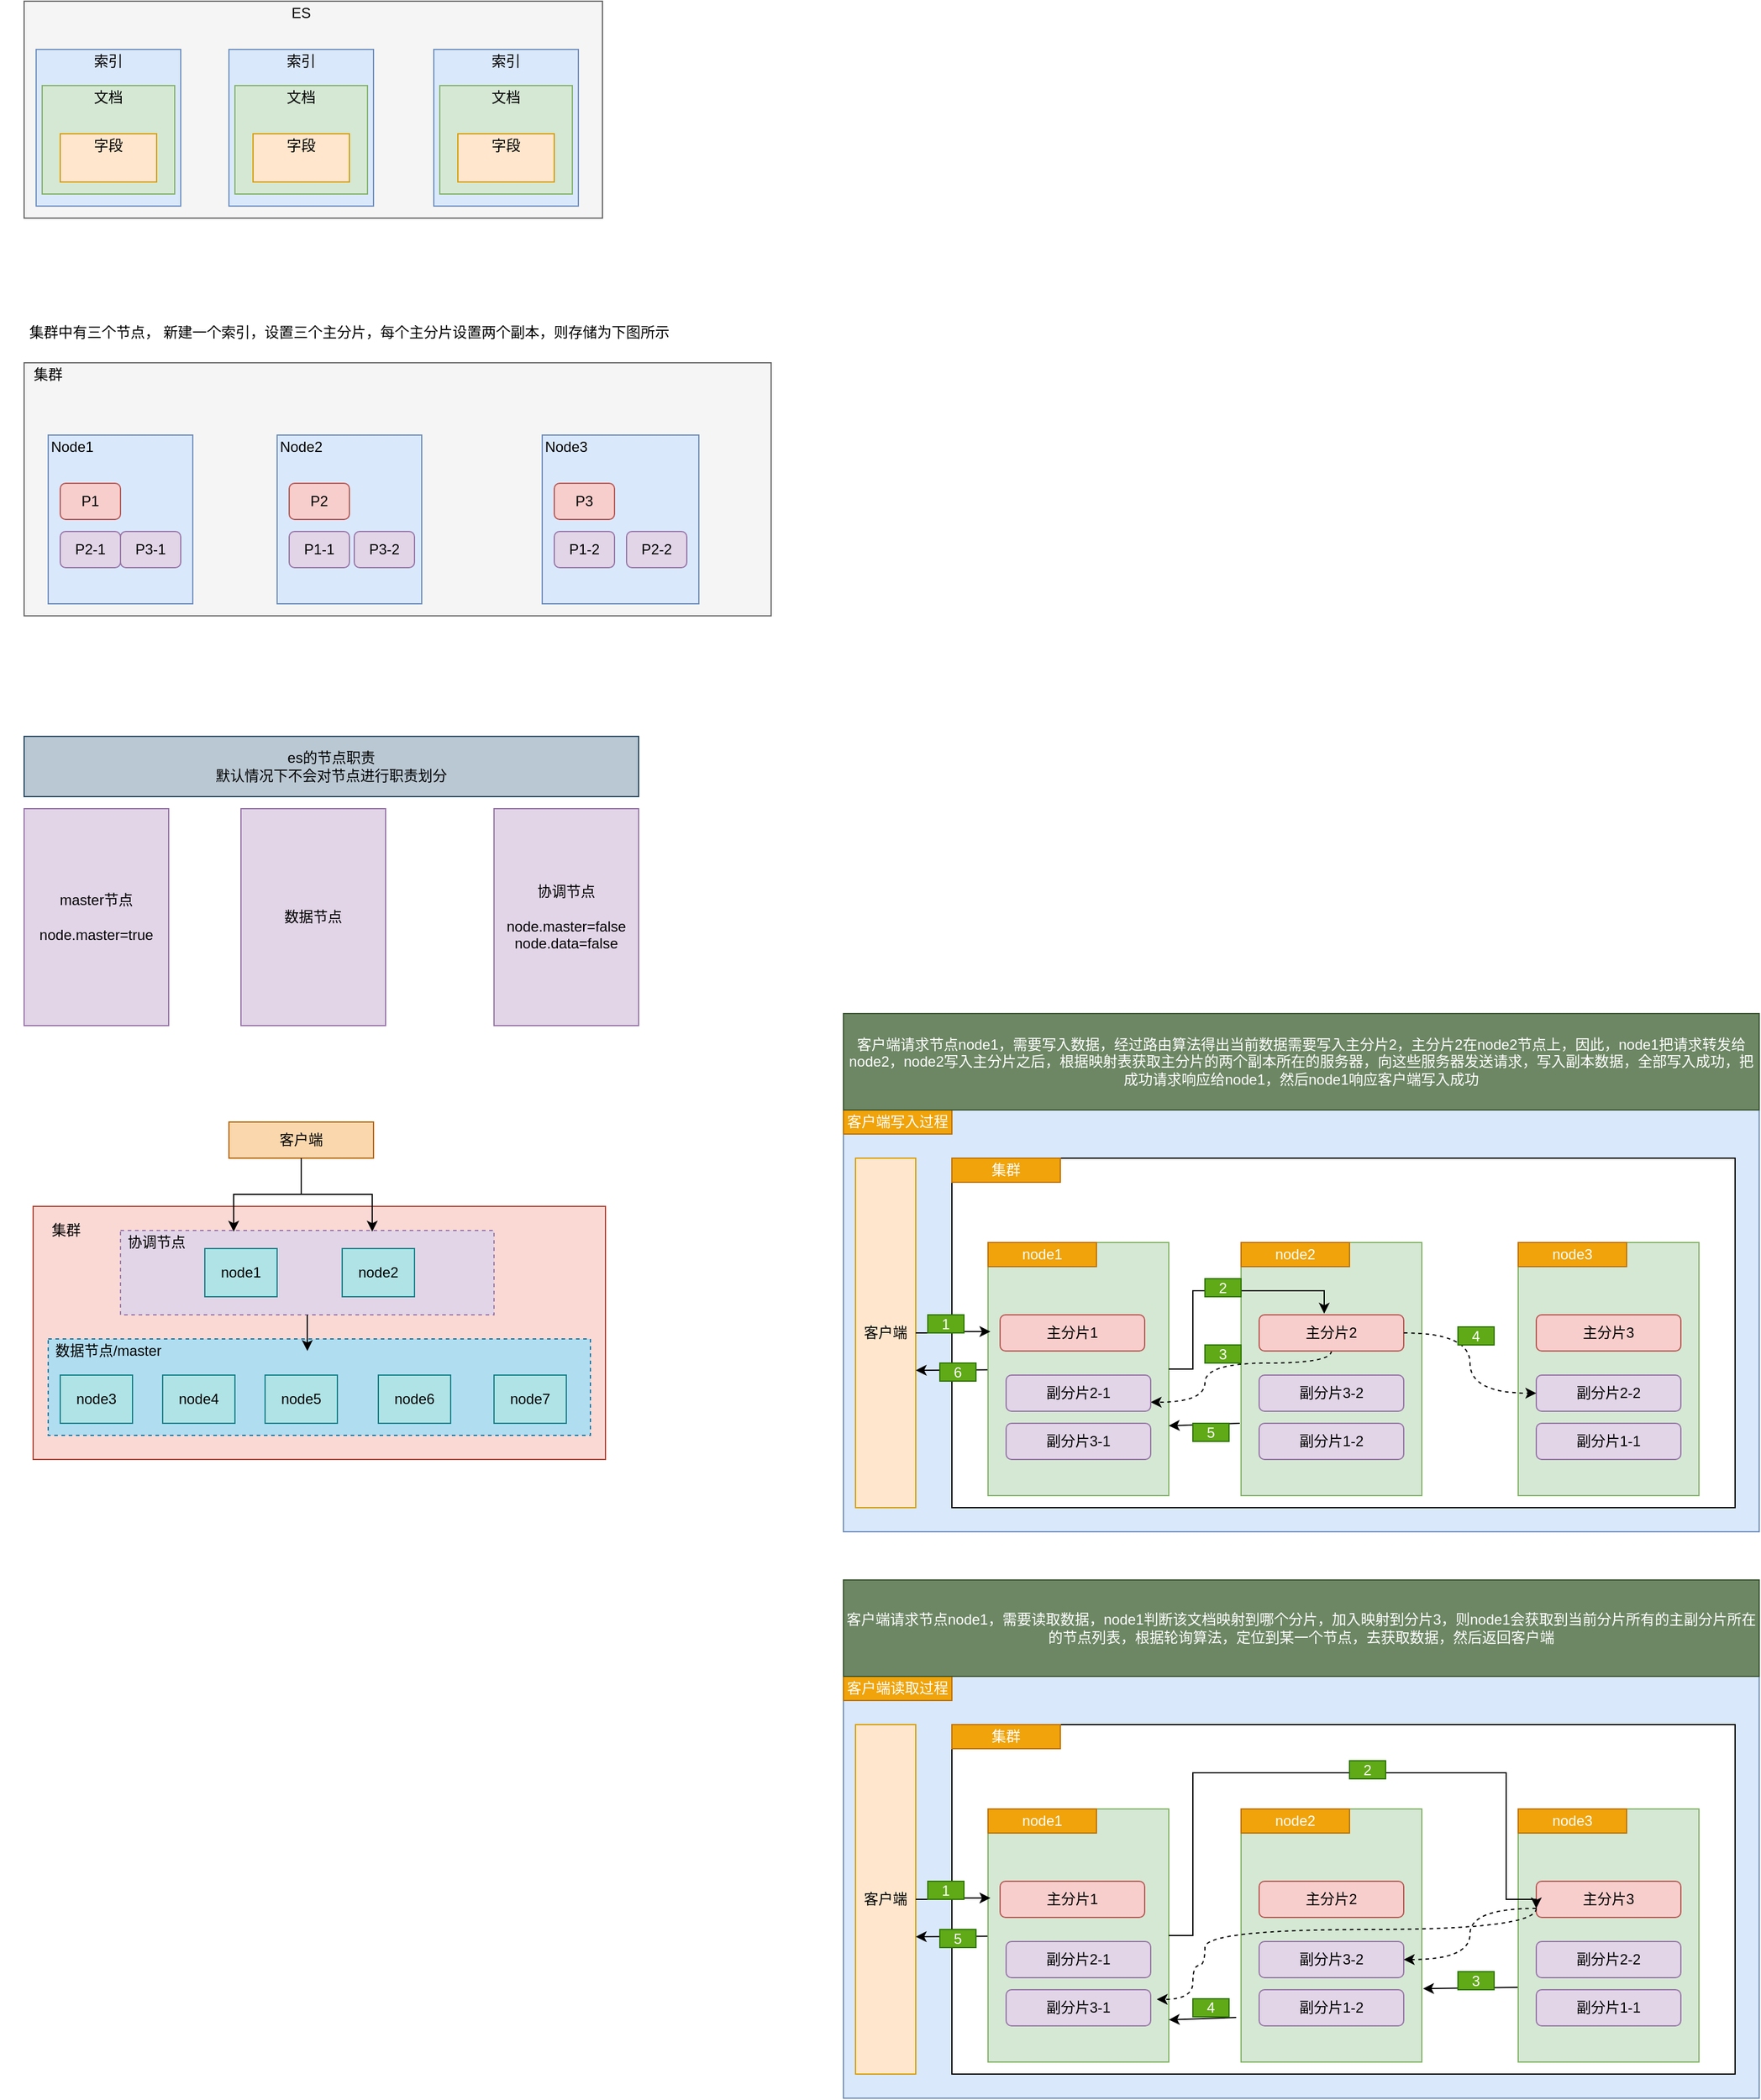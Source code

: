 <mxfile version="13.9.9" type="device"><diagram id="4mwuvF-VbbYOOvB2K9y_" name="第 1 页"><mxGraphModel dx="1086" dy="806" grid="1" gridSize="10" guides="1" tooltips="1" connect="1" arrows="1" fold="1" page="1" pageScale="1" pageWidth="827" pageHeight="1169" math="0" shadow="0"><root><mxCell id="0"/><mxCell id="1" parent="0"/><mxCell id="mHFDXUSQAqG0G6wqk6gS-1" value="" style="rounded=0;whiteSpace=wrap;html=1;fillColor=#f5f5f5;strokeColor=#666666;fontColor=#333333;" parent="1" vertex="1"><mxGeometry x="90" y="240" width="480" height="180" as="geometry"/></mxCell><mxCell id="mHFDXUSQAqG0G6wqk6gS-2" value="ES" style="text;html=1;strokeColor=none;fillColor=none;align=center;verticalAlign=middle;whiteSpace=wrap;rounded=0;" parent="1" vertex="1"><mxGeometry x="300" y="240" width="40" height="20" as="geometry"/></mxCell><mxCell id="mHFDXUSQAqG0G6wqk6gS-3" value="" style="rounded=0;whiteSpace=wrap;html=1;fillColor=#dae8fc;strokeColor=#6c8ebf;" parent="1" vertex="1"><mxGeometry x="100" y="280" width="120" height="130" as="geometry"/></mxCell><mxCell id="mHFDXUSQAqG0G6wqk6gS-4" value="索引" style="text;html=1;strokeColor=none;fillColor=none;align=center;verticalAlign=middle;whiteSpace=wrap;rounded=0;" parent="1" vertex="1"><mxGeometry x="140" y="280" width="40" height="20" as="geometry"/></mxCell><mxCell id="mHFDXUSQAqG0G6wqk6gS-5" value="" style="rounded=0;whiteSpace=wrap;html=1;fillColor=#d5e8d4;strokeColor=#82b366;" parent="1" vertex="1"><mxGeometry x="105" y="310" width="110" height="90" as="geometry"/></mxCell><mxCell id="mHFDXUSQAqG0G6wqk6gS-6" value="文档" style="text;html=1;strokeColor=none;fillColor=none;align=center;verticalAlign=middle;whiteSpace=wrap;rounded=0;" parent="1" vertex="1"><mxGeometry x="140" y="310" width="40" height="20" as="geometry"/></mxCell><mxCell id="mHFDXUSQAqG0G6wqk6gS-7" value="" style="rounded=0;whiteSpace=wrap;html=1;fillColor=#ffe6cc;strokeColor=#d79b00;" parent="1" vertex="1"><mxGeometry x="120" y="350" width="80" height="40" as="geometry"/></mxCell><mxCell id="mHFDXUSQAqG0G6wqk6gS-8" value="字段" style="text;html=1;strokeColor=none;fillColor=none;align=center;verticalAlign=middle;whiteSpace=wrap;rounded=0;" parent="1" vertex="1"><mxGeometry x="140" y="350" width="40" height="20" as="geometry"/></mxCell><mxCell id="mHFDXUSQAqG0G6wqk6gS-9" value="" style="rounded=0;whiteSpace=wrap;html=1;fillColor=#dae8fc;strokeColor=#6c8ebf;" parent="1" vertex="1"><mxGeometry x="260" y="280" width="120" height="130" as="geometry"/></mxCell><mxCell id="mHFDXUSQAqG0G6wqk6gS-10" value="索引" style="text;html=1;strokeColor=none;fillColor=none;align=center;verticalAlign=middle;whiteSpace=wrap;rounded=0;" parent="1" vertex="1"><mxGeometry x="300" y="280" width="40" height="20" as="geometry"/></mxCell><mxCell id="mHFDXUSQAqG0G6wqk6gS-11" value="" style="rounded=0;whiteSpace=wrap;html=1;fillColor=#d5e8d4;strokeColor=#82b366;" parent="1" vertex="1"><mxGeometry x="265" y="310" width="110" height="90" as="geometry"/></mxCell><mxCell id="mHFDXUSQAqG0G6wqk6gS-12" value="文档" style="text;html=1;strokeColor=none;fillColor=none;align=center;verticalAlign=middle;whiteSpace=wrap;rounded=0;" parent="1" vertex="1"><mxGeometry x="300" y="310" width="40" height="20" as="geometry"/></mxCell><mxCell id="mHFDXUSQAqG0G6wqk6gS-13" value="" style="rounded=0;whiteSpace=wrap;html=1;fillColor=#ffe6cc;strokeColor=#d79b00;" parent="1" vertex="1"><mxGeometry x="280" y="350" width="80" height="40" as="geometry"/></mxCell><mxCell id="mHFDXUSQAqG0G6wqk6gS-14" value="字段" style="text;html=1;strokeColor=none;fillColor=none;align=center;verticalAlign=middle;whiteSpace=wrap;rounded=0;" parent="1" vertex="1"><mxGeometry x="300" y="350" width="40" height="20" as="geometry"/></mxCell><mxCell id="mHFDXUSQAqG0G6wqk6gS-15" value="" style="rounded=0;whiteSpace=wrap;html=1;fillColor=#dae8fc;strokeColor=#6c8ebf;" parent="1" vertex="1"><mxGeometry x="430" y="280" width="120" height="130" as="geometry"/></mxCell><mxCell id="mHFDXUSQAqG0G6wqk6gS-16" value="索引" style="text;html=1;strokeColor=none;fillColor=none;align=center;verticalAlign=middle;whiteSpace=wrap;rounded=0;" parent="1" vertex="1"><mxGeometry x="470" y="280" width="40" height="20" as="geometry"/></mxCell><mxCell id="mHFDXUSQAqG0G6wqk6gS-17" value="" style="rounded=0;whiteSpace=wrap;html=1;fillColor=#d5e8d4;strokeColor=#82b366;" parent="1" vertex="1"><mxGeometry x="435" y="310" width="110" height="90" as="geometry"/></mxCell><mxCell id="mHFDXUSQAqG0G6wqk6gS-18" value="文档" style="text;html=1;strokeColor=none;fillColor=none;align=center;verticalAlign=middle;whiteSpace=wrap;rounded=0;" parent="1" vertex="1"><mxGeometry x="470" y="310" width="40" height="20" as="geometry"/></mxCell><mxCell id="mHFDXUSQAqG0G6wqk6gS-19" value="" style="rounded=0;whiteSpace=wrap;html=1;fillColor=#ffe6cc;strokeColor=#d79b00;" parent="1" vertex="1"><mxGeometry x="450" y="350" width="80" height="40" as="geometry"/></mxCell><mxCell id="mHFDXUSQAqG0G6wqk6gS-20" value="字段" style="text;html=1;strokeColor=none;fillColor=none;align=center;verticalAlign=middle;whiteSpace=wrap;rounded=0;" parent="1" vertex="1"><mxGeometry x="470" y="350" width="40" height="20" as="geometry"/></mxCell><mxCell id="li_1u_VmoA4RTenSQx8A-1" value="" style="rounded=0;whiteSpace=wrap;html=1;fillColor=#f5f5f5;strokeColor=#666666;fontColor=#333333;" parent="1" vertex="1"><mxGeometry x="90" y="540" width="620" height="210" as="geometry"/></mxCell><mxCell id="li_1u_VmoA4RTenSQx8A-2" value="集群" style="text;html=1;strokeColor=none;fillColor=none;align=center;verticalAlign=middle;whiteSpace=wrap;rounded=0;" parent="1" vertex="1"><mxGeometry x="90" y="540" width="40" height="20" as="geometry"/></mxCell><mxCell id="li_1u_VmoA4RTenSQx8A-3" value="" style="rounded=0;whiteSpace=wrap;html=1;fillColor=#dae8fc;strokeColor=#6c8ebf;" parent="1" vertex="1"><mxGeometry x="110" y="600" width="120" height="140" as="geometry"/></mxCell><mxCell id="li_1u_VmoA4RTenSQx8A-4" value="Node1" style="text;html=1;strokeColor=none;fillColor=none;align=center;verticalAlign=middle;whiteSpace=wrap;rounded=0;" parent="1" vertex="1"><mxGeometry x="110" y="600" width="40" height="20" as="geometry"/></mxCell><mxCell id="li_1u_VmoA4RTenSQx8A-5" value="" style="rounded=0;whiteSpace=wrap;html=1;fillColor=#dae8fc;strokeColor=#6c8ebf;" parent="1" vertex="1"><mxGeometry x="300" y="600" width="120" height="140" as="geometry"/></mxCell><mxCell id="li_1u_VmoA4RTenSQx8A-6" value="" style="rounded=0;whiteSpace=wrap;html=1;fillColor=#dae8fc;strokeColor=#6c8ebf;" parent="1" vertex="1"><mxGeometry x="520" y="600" width="130" height="140" as="geometry"/></mxCell><mxCell id="li_1u_VmoA4RTenSQx8A-7" value="Node2" style="text;html=1;strokeColor=none;fillColor=none;align=center;verticalAlign=middle;whiteSpace=wrap;rounded=0;" parent="1" vertex="1"><mxGeometry x="300" y="600" width="40" height="20" as="geometry"/></mxCell><mxCell id="li_1u_VmoA4RTenSQx8A-8" value="Node3" style="text;html=1;strokeColor=none;fillColor=none;align=center;verticalAlign=middle;whiteSpace=wrap;rounded=0;" parent="1" vertex="1"><mxGeometry x="520" y="600" width="40" height="20" as="geometry"/></mxCell><mxCell id="li_1u_VmoA4RTenSQx8A-9" value="集群中有三个节点，&amp;nbsp;新建一个索引，设置三个主分片，每个主分片设置两个副本，则存储为下图所示" style="text;html=1;strokeColor=none;fillColor=none;align=center;verticalAlign=middle;whiteSpace=wrap;rounded=0;" parent="1" vertex="1"><mxGeometry x="70" y="470" width="580" height="90" as="geometry"/></mxCell><mxCell id="li_1u_VmoA4RTenSQx8A-10" value="P1" style="rounded=1;whiteSpace=wrap;html=1;fillColor=#f8cecc;strokeColor=#b85450;" parent="1" vertex="1"><mxGeometry x="120" y="640" width="50" height="30" as="geometry"/></mxCell><mxCell id="li_1u_VmoA4RTenSQx8A-12" value="P2" style="rounded=1;whiteSpace=wrap;html=1;fillColor=#f8cecc;strokeColor=#b85450;" parent="1" vertex="1"><mxGeometry x="310" y="640" width="50" height="30" as="geometry"/></mxCell><mxCell id="li_1u_VmoA4RTenSQx8A-13" value="P3" style="rounded=1;whiteSpace=wrap;html=1;fillColor=#f8cecc;strokeColor=#b85450;" parent="1" vertex="1"><mxGeometry x="530" y="640" width="50" height="30" as="geometry"/></mxCell><mxCell id="li_1u_VmoA4RTenSQx8A-14" value="P2-1" style="rounded=1;whiteSpace=wrap;html=1;fillColor=#e1d5e7;strokeColor=#9673a6;" parent="1" vertex="1"><mxGeometry x="120" y="680" width="50" height="30" as="geometry"/></mxCell><mxCell id="li_1u_VmoA4RTenSQx8A-15" value="P1-1" style="rounded=1;whiteSpace=wrap;html=1;fillColor=#e1d5e7;strokeColor=#9673a6;" parent="1" vertex="1"><mxGeometry x="310" y="680" width="50" height="30" as="geometry"/></mxCell><mxCell id="li_1u_VmoA4RTenSQx8A-16" value="P1-2" style="rounded=1;whiteSpace=wrap;html=1;fillColor=#e1d5e7;strokeColor=#9673a6;" parent="1" vertex="1"><mxGeometry x="530" y="680" width="50" height="30" as="geometry"/></mxCell><mxCell id="li_1u_VmoA4RTenSQx8A-17" value="P2-2" style="rounded=1;whiteSpace=wrap;html=1;fillColor=#e1d5e7;strokeColor=#9673a6;" parent="1" vertex="1"><mxGeometry x="590" y="680" width="50" height="30" as="geometry"/></mxCell><mxCell id="li_1u_VmoA4RTenSQx8A-18" value="P3-1" style="rounded=1;whiteSpace=wrap;html=1;fillColor=#e1d5e7;strokeColor=#9673a6;" parent="1" vertex="1"><mxGeometry x="170" y="680" width="50" height="30" as="geometry"/></mxCell><mxCell id="li_1u_VmoA4RTenSQx8A-19" value="P3-2" style="rounded=1;whiteSpace=wrap;html=1;fillColor=#e1d5e7;strokeColor=#9673a6;" parent="1" vertex="1"><mxGeometry x="364" y="680" width="50" height="30" as="geometry"/></mxCell><mxCell id="li_1u_VmoA4RTenSQx8A-20" value="master节点&lt;br&gt;&lt;br&gt;node.master=true" style="rounded=0;whiteSpace=wrap;html=1;fillColor=#e1d5e7;strokeColor=#9673a6;" parent="1" vertex="1"><mxGeometry x="90" y="910" width="120" height="180" as="geometry"/></mxCell><mxCell id="li_1u_VmoA4RTenSQx8A-21" value="es的节点职责&lt;br&gt;默认情况下不会对节点进行职责划分" style="text;html=1;strokeColor=#23445d;fillColor=#bac8d3;align=center;verticalAlign=middle;whiteSpace=wrap;rounded=0;" parent="1" vertex="1"><mxGeometry x="90" y="850" width="510" height="50" as="geometry"/></mxCell><mxCell id="li_1u_VmoA4RTenSQx8A-22" value="数据节点" style="rounded=0;whiteSpace=wrap;html=1;fillColor=#e1d5e7;strokeColor=#9673a6;" parent="1" vertex="1"><mxGeometry x="270" y="910" width="120" height="180" as="geometry"/></mxCell><mxCell id="li_1u_VmoA4RTenSQx8A-23" value="协调节点&lt;br&gt;&lt;br&gt;node.master=false&lt;br&gt;node.data=false" style="rounded=0;whiteSpace=wrap;html=1;fillColor=#e1d5e7;strokeColor=#9673a6;" parent="1" vertex="1"><mxGeometry x="480" y="910" width="120" height="180" as="geometry"/></mxCell><mxCell id="li_1u_VmoA4RTenSQx8A-24" value="客户端" style="rounded=0;whiteSpace=wrap;html=1;fillColor=#fad7ac;strokeColor=#b46504;" parent="1" vertex="1"><mxGeometry x="260" y="1170" width="120" height="30" as="geometry"/></mxCell><mxCell id="li_1u_VmoA4RTenSQx8A-25" value="" style="rounded=0;whiteSpace=wrap;html=1;fillColor=#fad9d5;strokeColor=#ae4132;" parent="1" vertex="1"><mxGeometry x="97.5" y="1240" width="475" height="210" as="geometry"/></mxCell><mxCell id="li_1u_VmoA4RTenSQx8A-26" value="集群" style="text;html=1;strokeColor=none;fillColor=none;align=center;verticalAlign=middle;whiteSpace=wrap;rounded=0;" parent="1" vertex="1"><mxGeometry x="105" y="1250" width="40" height="20" as="geometry"/></mxCell><mxCell id="li_1u_VmoA4RTenSQx8A-27" value="" style="rounded=0;whiteSpace=wrap;html=1;fillColor=#e1d5e7;strokeColor=#9673a6;dashed=1;" parent="1" vertex="1"><mxGeometry x="170" y="1260" width="310" height="70" as="geometry"/></mxCell><mxCell id="li_1u_VmoA4RTenSQx8A-29" value="node1" style="rounded=0;whiteSpace=wrap;html=1;fillColor=#b0e3e6;strokeColor=#0e8088;" parent="1" vertex="1"><mxGeometry x="240" y="1275" width="60" height="40" as="geometry"/></mxCell><mxCell id="li_1u_VmoA4RTenSQx8A-30" value="node2" style="rounded=0;whiteSpace=wrap;html=1;fillColor=#b0e3e6;strokeColor=#0e8088;" parent="1" vertex="1"><mxGeometry x="354" y="1275" width="60" height="40" as="geometry"/></mxCell><mxCell id="li_1u_VmoA4RTenSQx8A-31" value="协调节点" style="text;html=1;strokeColor=none;fillColor=none;align=center;verticalAlign=middle;whiteSpace=wrap;rounded=0;" parent="1" vertex="1"><mxGeometry x="170" y="1260" width="60" height="20" as="geometry"/></mxCell><mxCell id="li_1u_VmoA4RTenSQx8A-32" value="" style="rounded=0;whiteSpace=wrap;html=1;fillColor=#b1ddf0;strokeColor=#10739e;dashed=1;" parent="1" vertex="1"><mxGeometry x="110" y="1350" width="450" height="80" as="geometry"/></mxCell><mxCell id="li_1u_VmoA4RTenSQx8A-33" value="数据节点/master" style="text;html=1;strokeColor=none;fillColor=none;align=center;verticalAlign=middle;whiteSpace=wrap;rounded=0;" parent="1" vertex="1"><mxGeometry x="110" y="1350" width="100" height="20" as="geometry"/></mxCell><mxCell id="li_1u_VmoA4RTenSQx8A-34" value="node3" style="rounded=0;whiteSpace=wrap;html=1;fillColor=#b0e3e6;strokeColor=#0e8088;" parent="1" vertex="1"><mxGeometry x="120" y="1380" width="60" height="40" as="geometry"/></mxCell><mxCell id="li_1u_VmoA4RTenSQx8A-35" value="node4" style="rounded=0;whiteSpace=wrap;html=1;fillColor=#b0e3e6;strokeColor=#0e8088;" parent="1" vertex="1"><mxGeometry x="205" y="1380" width="60" height="40" as="geometry"/></mxCell><mxCell id="li_1u_VmoA4RTenSQx8A-36" value="node5" style="rounded=0;whiteSpace=wrap;html=1;fillColor=#b0e3e6;strokeColor=#0e8088;" parent="1" vertex="1"><mxGeometry x="290" y="1380" width="60" height="40" as="geometry"/></mxCell><mxCell id="li_1u_VmoA4RTenSQx8A-37" style="edgeStyle=orthogonalEdgeStyle;rounded=0;orthogonalLoop=1;jettySize=auto;html=1;entryX=0.303;entryY=0.014;entryDx=0;entryDy=0;entryPerimeter=0;" parent="1" source="li_1u_VmoA4RTenSQx8A-24" target="li_1u_VmoA4RTenSQx8A-27" edge="1"><mxGeometry relative="1" as="geometry"/></mxCell><mxCell id="li_1u_VmoA4RTenSQx8A-38" style="edgeStyle=orthogonalEdgeStyle;rounded=0;orthogonalLoop=1;jettySize=auto;html=1;entryX=0.674;entryY=0.014;entryDx=0;entryDy=0;entryPerimeter=0;" parent="1" source="li_1u_VmoA4RTenSQx8A-24" target="li_1u_VmoA4RTenSQx8A-27" edge="1"><mxGeometry relative="1" as="geometry"/></mxCell><mxCell id="li_1u_VmoA4RTenSQx8A-39" style="edgeStyle=orthogonalEdgeStyle;rounded=0;orthogonalLoop=1;jettySize=auto;html=1;entryX=0.478;entryY=0.125;entryDx=0;entryDy=0;entryPerimeter=0;" parent="1" source="li_1u_VmoA4RTenSQx8A-27" target="li_1u_VmoA4RTenSQx8A-32" edge="1"><mxGeometry relative="1" as="geometry"/></mxCell><mxCell id="li_1u_VmoA4RTenSQx8A-40" value="node6" style="rounded=0;whiteSpace=wrap;html=1;fillColor=#b0e3e6;strokeColor=#0e8088;" parent="1" vertex="1"><mxGeometry x="384" y="1380" width="60" height="40" as="geometry"/></mxCell><mxCell id="li_1u_VmoA4RTenSQx8A-41" value="node7" style="rounded=0;whiteSpace=wrap;html=1;fillColor=#b0e3e6;strokeColor=#0e8088;" parent="1" vertex="1"><mxGeometry x="480" y="1380" width="60" height="40" as="geometry"/></mxCell><mxCell id="NfzJJ653w-J5a-ZtyUXt-1" value="" style="rounded=0;whiteSpace=wrap;html=1;fillColor=#dae8fc;strokeColor=#6c8ebf;" parent="1" vertex="1"><mxGeometry x="770" y="1160" width="760" height="350" as="geometry"/></mxCell><mxCell id="NfzJJ653w-J5a-ZtyUXt-2" value="客户端写入过程" style="text;html=1;strokeColor=#BD7000;fillColor=#f0a30a;align=center;verticalAlign=middle;whiteSpace=wrap;rounded=0;fontColor=#ffffff;" parent="1" vertex="1"><mxGeometry x="770" y="1160" width="90" height="20" as="geometry"/></mxCell><mxCell id="NfzJJ653w-J5a-ZtyUXt-3" value="客户端" style="rounded=0;whiteSpace=wrap;html=1;fillColor=#ffe6cc;strokeColor=#d79b00;" parent="1" vertex="1"><mxGeometry x="780" y="1200" width="50" height="290" as="geometry"/></mxCell><mxCell id="NfzJJ653w-J5a-ZtyUXt-4" value="" style="rounded=0;whiteSpace=wrap;html=1;" parent="1" vertex="1"><mxGeometry x="860" y="1200" width="650" height="290" as="geometry"/></mxCell><mxCell id="NfzJJ653w-J5a-ZtyUXt-5" value="集群" style="text;html=1;strokeColor=#BD7000;fillColor=#f0a30a;align=center;verticalAlign=middle;whiteSpace=wrap;rounded=0;fontColor=#ffffff;" parent="1" vertex="1"><mxGeometry x="860" y="1200" width="90" height="20" as="geometry"/></mxCell><mxCell id="NfzJJ653w-J5a-ZtyUXt-29" style="edgeStyle=none;rounded=0;orthogonalLoop=1;jettySize=auto;html=1;entryX=1;entryY=0.607;entryDx=0;entryDy=0;entryPerimeter=0;" parent="1" source="NfzJJ653w-J5a-ZtyUXt-6" target="NfzJJ653w-J5a-ZtyUXt-3" edge="1"><mxGeometry relative="1" as="geometry"/></mxCell><mxCell id="NfzJJ653w-J5a-ZtyUXt-6" value="" style="rounded=0;whiteSpace=wrap;html=1;fillColor=#d5e8d4;strokeColor=#82b366;" parent="1" vertex="1"><mxGeometry x="890" y="1270" width="150" height="210" as="geometry"/></mxCell><mxCell id="NfzJJ653w-J5a-ZtyUXt-7" value="node1" style="text;html=1;strokeColor=#BD7000;fillColor=#f0a30a;align=center;verticalAlign=middle;whiteSpace=wrap;rounded=0;fontColor=#ffffff;" parent="1" vertex="1"><mxGeometry x="890" y="1270" width="90" height="20" as="geometry"/></mxCell><mxCell id="NfzJJ653w-J5a-ZtyUXt-28" style="rounded=0;orthogonalLoop=1;jettySize=auto;html=1;entryX=1;entryY=0.724;entryDx=0;entryDy=0;entryPerimeter=0;exitX=-0.007;exitY=0.714;exitDx=0;exitDy=0;exitPerimeter=0;" parent="1" source="NfzJJ653w-J5a-ZtyUXt-8" target="NfzJJ653w-J5a-ZtyUXt-6" edge="1"><mxGeometry relative="1" as="geometry"/></mxCell><mxCell id="NfzJJ653w-J5a-ZtyUXt-8" value="" style="rounded=0;whiteSpace=wrap;html=1;fillColor=#d5e8d4;strokeColor=#82b366;" parent="1" vertex="1"><mxGeometry x="1100" y="1270" width="150" height="210" as="geometry"/></mxCell><mxCell id="NfzJJ653w-J5a-ZtyUXt-9" value="node2" style="text;html=1;strokeColor=#BD7000;fillColor=#f0a30a;align=center;verticalAlign=middle;whiteSpace=wrap;rounded=0;fontColor=#ffffff;" parent="1" vertex="1"><mxGeometry x="1100" y="1270" width="90" height="20" as="geometry"/></mxCell><mxCell id="NfzJJ653w-J5a-ZtyUXt-10" value="" style="rounded=0;whiteSpace=wrap;html=1;fillColor=#d5e8d4;strokeColor=#82b366;" parent="1" vertex="1"><mxGeometry x="1330" y="1270" width="150" height="210" as="geometry"/></mxCell><mxCell id="NfzJJ653w-J5a-ZtyUXt-11" value="node3" style="text;html=1;strokeColor=#BD7000;fillColor=#f0a30a;align=center;verticalAlign=middle;whiteSpace=wrap;rounded=0;fontColor=#ffffff;" parent="1" vertex="1"><mxGeometry x="1330" y="1270" width="90" height="20" as="geometry"/></mxCell><mxCell id="NfzJJ653w-J5a-ZtyUXt-12" style="edgeStyle=orthogonalEdgeStyle;rounded=0;orthogonalLoop=1;jettySize=auto;html=1;entryX=0.013;entryY=0.352;entryDx=0;entryDy=0;entryPerimeter=0;" parent="1" source="NfzJJ653w-J5a-ZtyUXt-3" target="NfzJJ653w-J5a-ZtyUXt-6" edge="1"><mxGeometry relative="1" as="geometry"/></mxCell><mxCell id="NfzJJ653w-J5a-ZtyUXt-13" value="主分片1" style="rounded=1;whiteSpace=wrap;html=1;fillColor=#f8cecc;strokeColor=#b85450;" parent="1" vertex="1"><mxGeometry x="900" y="1330" width="120" height="30" as="geometry"/></mxCell><mxCell id="NfzJJ653w-J5a-ZtyUXt-25" style="edgeStyle=orthogonalEdgeStyle;rounded=0;orthogonalLoop=1;jettySize=auto;html=1;entryX=1;entryY=0.75;entryDx=0;entryDy=0;curved=1;dashed=1;" parent="1" source="NfzJJ653w-J5a-ZtyUXt-14" target="NfzJJ653w-J5a-ZtyUXt-16" edge="1"><mxGeometry relative="1" as="geometry"><Array as="points"><mxPoint x="1175" y="1370"/><mxPoint x="1070" y="1370"/><mxPoint x="1070" y="1403"/></Array></mxGeometry></mxCell><mxCell id="NfzJJ653w-J5a-ZtyUXt-14" value="主分片2" style="rounded=1;whiteSpace=wrap;html=1;fillColor=#f8cecc;strokeColor=#b85450;" parent="1" vertex="1"><mxGeometry x="1115" y="1330" width="120" height="30" as="geometry"/></mxCell><mxCell id="NfzJJ653w-J5a-ZtyUXt-15" value="主分片3" style="rounded=1;whiteSpace=wrap;html=1;fillColor=#f8cecc;strokeColor=#b85450;" parent="1" vertex="1"><mxGeometry x="1345" y="1330" width="120" height="30" as="geometry"/></mxCell><mxCell id="NfzJJ653w-J5a-ZtyUXt-16" value="副分片2-1" style="rounded=1;whiteSpace=wrap;html=1;fillColor=#e1d5e7;strokeColor=#9673a6;" parent="1" vertex="1"><mxGeometry x="905" y="1380" width="120" height="30" as="geometry"/></mxCell><mxCell id="NfzJJ653w-J5a-ZtyUXt-17" value="副分片2-2" style="rounded=1;whiteSpace=wrap;html=1;fillColor=#e1d5e7;strokeColor=#9673a6;" parent="1" vertex="1"><mxGeometry x="1345" y="1380" width="120" height="30" as="geometry"/></mxCell><mxCell id="NfzJJ653w-J5a-ZtyUXt-18" value="副分片3-1" style="rounded=1;whiteSpace=wrap;html=1;fillColor=#e1d5e7;strokeColor=#9673a6;" parent="1" vertex="1"><mxGeometry x="905" y="1420" width="120" height="30" as="geometry"/></mxCell><mxCell id="NfzJJ653w-J5a-ZtyUXt-19" value="副分片3-2" style="rounded=1;whiteSpace=wrap;html=1;fillColor=#e1d5e7;strokeColor=#9673a6;" parent="1" vertex="1"><mxGeometry x="1115" y="1380" width="120" height="30" as="geometry"/></mxCell><mxCell id="NfzJJ653w-J5a-ZtyUXt-20" value="副分片1-2" style="rounded=1;whiteSpace=wrap;html=1;fillColor=#e1d5e7;strokeColor=#9673a6;" parent="1" vertex="1"><mxGeometry x="1115" y="1420" width="120" height="30" as="geometry"/></mxCell><mxCell id="NfzJJ653w-J5a-ZtyUXt-21" value="副分片1-1" style="rounded=1;whiteSpace=wrap;html=1;fillColor=#e1d5e7;strokeColor=#9673a6;" parent="1" vertex="1"><mxGeometry x="1345" y="1420" width="120" height="30" as="geometry"/></mxCell><mxCell id="NfzJJ653w-J5a-ZtyUXt-22" value="客户端请求节点node1，需要写入数据，经过路由算法得出当前数据需要写入主分片2，主分片2在node2节点上，因此，node1把请求转发给node2，node2写入主分片之后，根据映射表获取主分片的两个副本所在的服务器，向这些服务器发送请求，写入副本数据，全部写入成功，把成功请求响应给node1，然后node1响应客户端写入成功" style="text;html=1;strokeColor=#3A5431;fillColor=#6d8764;align=center;verticalAlign=middle;whiteSpace=wrap;rounded=0;fontColor=#ffffff;" parent="1" vertex="1"><mxGeometry x="770" y="1080" width="760" height="80" as="geometry"/></mxCell><mxCell id="NfzJJ653w-J5a-ZtyUXt-24" style="edgeStyle=orthogonalEdgeStyle;rounded=0;orthogonalLoop=1;jettySize=auto;html=1;entryX=0.45;entryY=-0.033;entryDx=0;entryDy=0;entryPerimeter=0;" parent="1" source="NfzJJ653w-J5a-ZtyUXt-6" target="NfzJJ653w-J5a-ZtyUXt-14" edge="1"><mxGeometry relative="1" as="geometry"><Array as="points"><mxPoint x="1060" y="1375"/><mxPoint x="1060" y="1310"/><mxPoint x="1169" y="1310"/></Array></mxGeometry></mxCell><mxCell id="NfzJJ653w-J5a-ZtyUXt-27" style="edgeStyle=orthogonalEdgeStyle;curved=1;rounded=0;orthogonalLoop=1;jettySize=auto;html=1;entryX=0;entryY=0.5;entryDx=0;entryDy=0;dashed=1;" parent="1" source="NfzJJ653w-J5a-ZtyUXt-14" target="NfzJJ653w-J5a-ZtyUXt-17" edge="1"><mxGeometry relative="1" as="geometry"/></mxCell><mxCell id="NfzJJ653w-J5a-ZtyUXt-31" value="1" style="text;html=1;strokeColor=#2D7600;fillColor=#60a917;align=center;verticalAlign=middle;whiteSpace=wrap;rounded=0;fontColor=#ffffff;" parent="1" vertex="1"><mxGeometry x="840" y="1330" width="30" height="15" as="geometry"/></mxCell><mxCell id="NfzJJ653w-J5a-ZtyUXt-33" value="2" style="text;html=1;strokeColor=#2D7600;fillColor=#60a917;align=center;verticalAlign=middle;whiteSpace=wrap;rounded=0;fontColor=#ffffff;" parent="1" vertex="1"><mxGeometry x="1070" y="1300" width="30" height="15" as="geometry"/></mxCell><mxCell id="NfzJJ653w-J5a-ZtyUXt-34" value="3" style="text;html=1;strokeColor=#2D7600;fillColor=#60a917;align=center;verticalAlign=middle;whiteSpace=wrap;rounded=0;fontColor=#ffffff;" parent="1" vertex="1"><mxGeometry x="1070" y="1355" width="30" height="15" as="geometry"/></mxCell><mxCell id="NfzJJ653w-J5a-ZtyUXt-36" value="4" style="text;html=1;strokeColor=#2D7600;fillColor=#60a917;align=center;verticalAlign=middle;whiteSpace=wrap;rounded=0;fontColor=#ffffff;" parent="1" vertex="1"><mxGeometry x="1280" y="1340" width="30" height="15" as="geometry"/></mxCell><mxCell id="NfzJJ653w-J5a-ZtyUXt-37" value="5" style="text;html=1;strokeColor=#2D7600;fillColor=#60a917;align=center;verticalAlign=middle;whiteSpace=wrap;rounded=0;fontColor=#ffffff;" parent="1" vertex="1"><mxGeometry x="1060" y="1420" width="30" height="15" as="geometry"/></mxCell><mxCell id="NfzJJ653w-J5a-ZtyUXt-38" value="6" style="text;html=1;strokeColor=#2D7600;fillColor=#60a917;align=center;verticalAlign=middle;whiteSpace=wrap;rounded=0;fontColor=#ffffff;" parent="1" vertex="1"><mxGeometry x="850" y="1370" width="30" height="15" as="geometry"/></mxCell><mxCell id="NfzJJ653w-J5a-ZtyUXt-39" value="" style="rounded=0;whiteSpace=wrap;html=1;fillColor=#dae8fc;strokeColor=#6c8ebf;" parent="1" vertex="1"><mxGeometry x="770" y="1630" width="760" height="350" as="geometry"/></mxCell><mxCell id="NfzJJ653w-J5a-ZtyUXt-40" value="客户端读取过程" style="text;html=1;strokeColor=#BD7000;fillColor=#f0a30a;align=center;verticalAlign=middle;whiteSpace=wrap;rounded=0;fontColor=#ffffff;" parent="1" vertex="1"><mxGeometry x="770" y="1630" width="90" height="20" as="geometry"/></mxCell><mxCell id="NfzJJ653w-J5a-ZtyUXt-41" value="客户端" style="rounded=0;whiteSpace=wrap;html=1;fillColor=#ffe6cc;strokeColor=#d79b00;" parent="1" vertex="1"><mxGeometry x="780" y="1670" width="50" height="290" as="geometry"/></mxCell><mxCell id="NfzJJ653w-J5a-ZtyUXt-42" value="" style="rounded=0;whiteSpace=wrap;html=1;" parent="1" vertex="1"><mxGeometry x="860" y="1670" width="650" height="290" as="geometry"/></mxCell><mxCell id="NfzJJ653w-J5a-ZtyUXt-43" value="集群" style="text;html=1;strokeColor=#BD7000;fillColor=#f0a30a;align=center;verticalAlign=middle;whiteSpace=wrap;rounded=0;fontColor=#ffffff;" parent="1" vertex="1"><mxGeometry x="860" y="1670" width="90" height="20" as="geometry"/></mxCell><mxCell id="NfzJJ653w-J5a-ZtyUXt-44" style="edgeStyle=none;rounded=0;orthogonalLoop=1;jettySize=auto;html=1;entryX=1;entryY=0.607;entryDx=0;entryDy=0;entryPerimeter=0;" parent="1" source="NfzJJ653w-J5a-ZtyUXt-45" target="NfzJJ653w-J5a-ZtyUXt-41" edge="1"><mxGeometry relative="1" as="geometry"/></mxCell><mxCell id="NfzJJ653w-J5a-ZtyUXt-45" value="" style="rounded=0;whiteSpace=wrap;html=1;fillColor=#d5e8d4;strokeColor=#82b366;" parent="1" vertex="1"><mxGeometry x="890" y="1740" width="150" height="210" as="geometry"/></mxCell><mxCell id="NfzJJ653w-J5a-ZtyUXt-46" value="node1" style="text;html=1;strokeColor=#BD7000;fillColor=#f0a30a;align=center;verticalAlign=middle;whiteSpace=wrap;rounded=0;fontColor=#ffffff;" parent="1" vertex="1"><mxGeometry x="890" y="1740" width="90" height="20" as="geometry"/></mxCell><mxCell id="NfzJJ653w-J5a-ZtyUXt-76" style="edgeStyle=none;rounded=0;orthogonalLoop=1;jettySize=auto;html=1;entryX=1;entryY=0.833;entryDx=0;entryDy=0;entryPerimeter=0;exitX=-0.027;exitY=0.824;exitDx=0;exitDy=0;exitPerimeter=0;" parent="1" source="NfzJJ653w-J5a-ZtyUXt-48" target="NfzJJ653w-J5a-ZtyUXt-45" edge="1"><mxGeometry relative="1" as="geometry"/></mxCell><mxCell id="NfzJJ653w-J5a-ZtyUXt-48" value="" style="rounded=0;whiteSpace=wrap;html=1;fillColor=#d5e8d4;strokeColor=#82b366;" parent="1" vertex="1"><mxGeometry x="1100" y="1740" width="150" height="210" as="geometry"/></mxCell><mxCell id="NfzJJ653w-J5a-ZtyUXt-49" value="node2" style="text;html=1;strokeColor=#BD7000;fillColor=#f0a30a;align=center;verticalAlign=middle;whiteSpace=wrap;rounded=0;fontColor=#ffffff;" parent="1" vertex="1"><mxGeometry x="1100" y="1740" width="90" height="20" as="geometry"/></mxCell><mxCell id="NfzJJ653w-J5a-ZtyUXt-72" style="edgeStyle=none;rounded=0;orthogonalLoop=1;jettySize=auto;html=1;entryX=1.007;entryY=0.71;entryDx=0;entryDy=0;entryPerimeter=0;exitX=0;exitY=0.705;exitDx=0;exitDy=0;exitPerimeter=0;" parent="1" source="NfzJJ653w-J5a-ZtyUXt-50" target="NfzJJ653w-J5a-ZtyUXt-48" edge="1"><mxGeometry relative="1" as="geometry"/></mxCell><mxCell id="NfzJJ653w-J5a-ZtyUXt-50" value="" style="rounded=0;whiteSpace=wrap;html=1;fillColor=#d5e8d4;strokeColor=#82b366;" parent="1" vertex="1"><mxGeometry x="1330" y="1740" width="150" height="210" as="geometry"/></mxCell><mxCell id="NfzJJ653w-J5a-ZtyUXt-51" value="node3" style="text;html=1;strokeColor=#BD7000;fillColor=#f0a30a;align=center;verticalAlign=middle;whiteSpace=wrap;rounded=0;fontColor=#ffffff;" parent="1" vertex="1"><mxGeometry x="1330" y="1740" width="90" height="20" as="geometry"/></mxCell><mxCell id="NfzJJ653w-J5a-ZtyUXt-52" style="edgeStyle=orthogonalEdgeStyle;rounded=0;orthogonalLoop=1;jettySize=auto;html=1;entryX=0.013;entryY=0.352;entryDx=0;entryDy=0;entryPerimeter=0;" parent="1" source="NfzJJ653w-J5a-ZtyUXt-41" target="NfzJJ653w-J5a-ZtyUXt-45" edge="1"><mxGeometry relative="1" as="geometry"/></mxCell><mxCell id="NfzJJ653w-J5a-ZtyUXt-53" value="主分片1" style="rounded=1;whiteSpace=wrap;html=1;fillColor=#f8cecc;strokeColor=#b85450;" parent="1" vertex="1"><mxGeometry x="900" y="1800" width="120" height="30" as="geometry"/></mxCell><mxCell id="NfzJJ653w-J5a-ZtyUXt-55" value="主分片2" style="rounded=1;whiteSpace=wrap;html=1;fillColor=#f8cecc;strokeColor=#b85450;" parent="1" vertex="1"><mxGeometry x="1115" y="1800" width="120" height="30" as="geometry"/></mxCell><mxCell id="NfzJJ653w-J5a-ZtyUXt-56" value="主分片3" style="rounded=1;whiteSpace=wrap;html=1;fillColor=#f8cecc;strokeColor=#b85450;" parent="1" vertex="1"><mxGeometry x="1345" y="1800" width="120" height="30" as="geometry"/></mxCell><mxCell id="NfzJJ653w-J5a-ZtyUXt-57" value="副分片2-1" style="rounded=1;whiteSpace=wrap;html=1;fillColor=#e1d5e7;strokeColor=#9673a6;" parent="1" vertex="1"><mxGeometry x="905" y="1850" width="120" height="30" as="geometry"/></mxCell><mxCell id="NfzJJ653w-J5a-ZtyUXt-58" value="副分片2-2" style="rounded=1;whiteSpace=wrap;html=1;fillColor=#e1d5e7;strokeColor=#9673a6;" parent="1" vertex="1"><mxGeometry x="1345" y="1850" width="120" height="30" as="geometry"/></mxCell><mxCell id="NfzJJ653w-J5a-ZtyUXt-59" value="副分片3-1" style="rounded=1;whiteSpace=wrap;html=1;fillColor=#e1d5e7;strokeColor=#9673a6;" parent="1" vertex="1"><mxGeometry x="905" y="1890" width="120" height="30" as="geometry"/></mxCell><mxCell id="NfzJJ653w-J5a-ZtyUXt-60" value="副分片3-2" style="rounded=1;whiteSpace=wrap;html=1;fillColor=#e1d5e7;strokeColor=#9673a6;" parent="1" vertex="1"><mxGeometry x="1115" y="1850" width="120" height="30" as="geometry"/></mxCell><mxCell id="NfzJJ653w-J5a-ZtyUXt-61" value="副分片1-2" style="rounded=1;whiteSpace=wrap;html=1;fillColor=#e1d5e7;strokeColor=#9673a6;" parent="1" vertex="1"><mxGeometry x="1115" y="1890" width="120" height="30" as="geometry"/></mxCell><mxCell id="NfzJJ653w-J5a-ZtyUXt-62" value="副分片1-1" style="rounded=1;whiteSpace=wrap;html=1;fillColor=#e1d5e7;strokeColor=#9673a6;" parent="1" vertex="1"><mxGeometry x="1345" y="1890" width="120" height="30" as="geometry"/></mxCell><mxCell id="NfzJJ653w-J5a-ZtyUXt-63" value="客户端请求节点node1，需要读取数据，node1判断该文档映射到哪个分片，加入映射到分片3，则node1会获取到当前分片所有的主副分片所在的节点列表，根据轮询算法，定位到某一个节点，去获取数据，然后返回客户端" style="text;html=1;strokeColor=#3A5431;fillColor=#6d8764;align=center;verticalAlign=middle;whiteSpace=wrap;rounded=0;fontColor=#ffffff;" parent="1" vertex="1"><mxGeometry x="770" y="1550" width="760" height="80" as="geometry"/></mxCell><mxCell id="NfzJJ653w-J5a-ZtyUXt-64" style="edgeStyle=orthogonalEdgeStyle;rounded=0;orthogonalLoop=1;jettySize=auto;html=1;entryX=0;entryY=0.75;entryDx=0;entryDy=0;" parent="1" source="NfzJJ653w-J5a-ZtyUXt-45" target="NfzJJ653w-J5a-ZtyUXt-56" edge="1"><mxGeometry relative="1" as="geometry"><Array as="points"><mxPoint x="1060" y="1845"/><mxPoint x="1060" y="1710"/><mxPoint x="1320" y="1710"/><mxPoint x="1320" y="1815"/><mxPoint x="1345" y="1815"/></Array></mxGeometry></mxCell><mxCell id="NfzJJ653w-J5a-ZtyUXt-65" style="edgeStyle=orthogonalEdgeStyle;curved=1;rounded=0;orthogonalLoop=1;jettySize=auto;html=1;entryX=1;entryY=0.5;entryDx=0;entryDy=0;dashed=1;exitX=0;exitY=0.75;exitDx=0;exitDy=0;" parent="1" source="NfzJJ653w-J5a-ZtyUXt-56" target="NfzJJ653w-J5a-ZtyUXt-60" edge="1"><mxGeometry relative="1" as="geometry"/></mxCell><mxCell id="NfzJJ653w-J5a-ZtyUXt-66" value="1" style="text;html=1;strokeColor=#2D7600;fillColor=#60a917;align=center;verticalAlign=middle;whiteSpace=wrap;rounded=0;fontColor=#ffffff;" parent="1" vertex="1"><mxGeometry x="840" y="1800" width="30" height="15" as="geometry"/></mxCell><mxCell id="NfzJJ653w-J5a-ZtyUXt-67" value="2" style="text;html=1;strokeColor=#2D7600;fillColor=#60a917;align=center;verticalAlign=middle;whiteSpace=wrap;rounded=0;fontColor=#ffffff;" parent="1" vertex="1"><mxGeometry x="1190" y="1700" width="30" height="15" as="geometry"/></mxCell><mxCell id="NfzJJ653w-J5a-ZtyUXt-68" value="3" style="text;html=1;strokeColor=#2D7600;fillColor=#60a917;align=center;verticalAlign=middle;whiteSpace=wrap;rounded=0;fontColor=#ffffff;" parent="1" vertex="1"><mxGeometry x="1280" y="1875" width="30" height="15" as="geometry"/></mxCell><mxCell id="NfzJJ653w-J5a-ZtyUXt-71" value="5" style="text;html=1;strokeColor=#2D7600;fillColor=#60a917;align=center;verticalAlign=middle;whiteSpace=wrap;rounded=0;fontColor=#ffffff;" parent="1" vertex="1"><mxGeometry x="850" y="1840" width="30" height="15" as="geometry"/></mxCell><mxCell id="NfzJJ653w-J5a-ZtyUXt-54" style="edgeStyle=orthogonalEdgeStyle;rounded=0;orthogonalLoop=1;jettySize=auto;html=1;curved=1;dashed=1;exitX=0;exitY=0.75;exitDx=0;exitDy=0;" parent="1" source="NfzJJ653w-J5a-ZtyUXt-56" edge="1"><mxGeometry relative="1" as="geometry"><Array as="points"><mxPoint x="1345" y="1840"/><mxPoint x="1070" y="1840"/><mxPoint x="1070" y="1870"/><mxPoint x="1060" y="1870"/><mxPoint x="1060" y="1898"/></Array><mxPoint x="1030" y="1898" as="targetPoint"/></mxGeometry></mxCell><mxCell id="NfzJJ653w-J5a-ZtyUXt-77" value="4" style="text;html=1;strokeColor=#2D7600;fillColor=#60a917;align=center;verticalAlign=middle;whiteSpace=wrap;rounded=0;fontColor=#ffffff;" parent="1" vertex="1"><mxGeometry x="1060" y="1897.5" width="30" height="15" as="geometry"/></mxCell></root></mxGraphModel></diagram></mxfile>